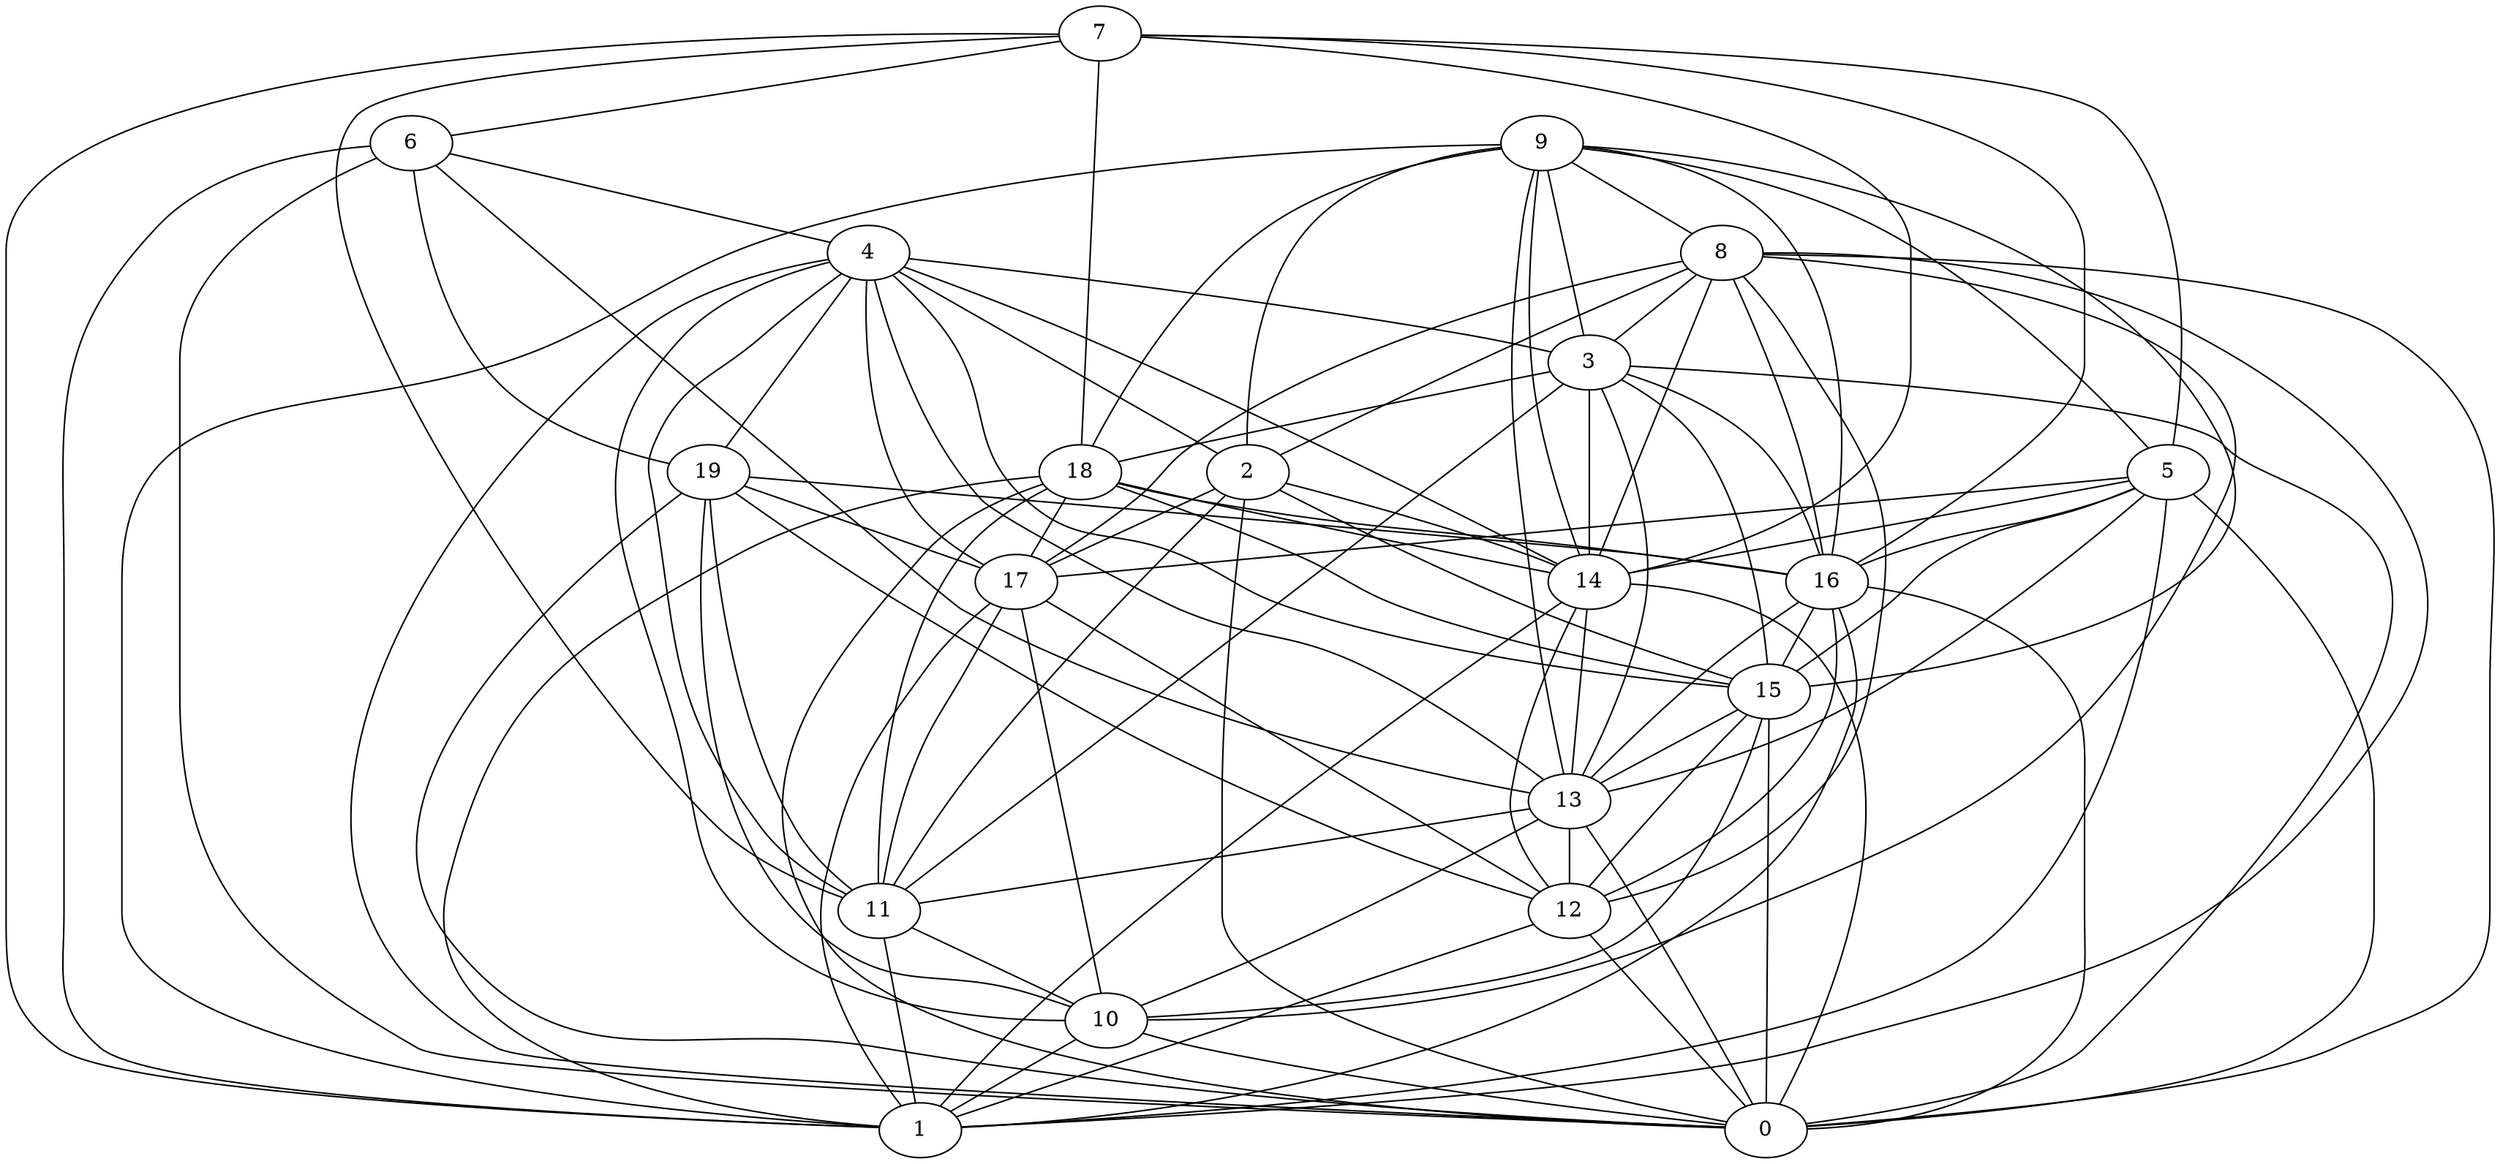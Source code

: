 digraph GG_graph {

subgraph G_graph {
edge [color = black]
"14" -> "12" [dir = none]
"14" -> "1" [dir = none]
"5" -> "14" [dir = none]
"5" -> "1" [dir = none]
"5" -> "17" [dir = none]
"5" -> "0" [dir = none]
"5" -> "15" [dir = none]
"12" -> "0" [dir = none]
"6" -> "19" [dir = none]
"6" -> "1" [dir = none]
"19" -> "11" [dir = none]
"19" -> "10" [dir = none]
"2" -> "14" [dir = none]
"2" -> "15" [dir = none]
"2" -> "0" [dir = none]
"2" -> "17" [dir = none]
"2" -> "11" [dir = none]
"10" -> "0" [dir = none]
"10" -> "1" [dir = none]
"9" -> "15" [dir = none]
"9" -> "1" [dir = none]
"9" -> "5" [dir = none]
"13" -> "10" [dir = none]
"15" -> "10" [dir = none]
"15" -> "12" [dir = none]
"15" -> "13" [dir = none]
"4" -> "14" [dir = none]
"4" -> "13" [dir = none]
"4" -> "11" [dir = none]
"4" -> "19" [dir = none]
"4" -> "3" [dir = none]
"4" -> "15" [dir = none]
"4" -> "10" [dir = none]
"4" -> "0" [dir = none]
"18" -> "1" [dir = none]
"18" -> "17" [dir = none]
"18" -> "14" [dir = none]
"18" -> "15" [dir = none]
"18" -> "0" [dir = none]
"7" -> "11" [dir = none]
"7" -> "16" [dir = none]
"7" -> "6" [dir = none]
"7" -> "14" [dir = none]
"7" -> "1" [dir = none]
"7" -> "5" [dir = none]
"17" -> "12" [dir = none]
"8" -> "10" [dir = none]
"8" -> "2" [dir = none]
"8" -> "16" [dir = none]
"8" -> "1" [dir = none]
"8" -> "3" [dir = none]
"3" -> "0" [dir = none]
"3" -> "15" [dir = none]
"3" -> "16" [dir = none]
"3" -> "14" [dir = none]
"16" -> "0" [dir = none]
"16" -> "15" [dir = none]
"8" -> "17" [dir = none]
"5" -> "13" [dir = none]
"4" -> "17" [dir = none]
"11" -> "1" [dir = none]
"13" -> "11" [dir = none]
"19" -> "12" [dir = none]
"6" -> "4" [dir = none]
"6" -> "0" [dir = none]
"14" -> "0" [dir = none]
"16" -> "1" [dir = none]
"9" -> "2" [dir = none]
"8" -> "14" [dir = none]
"9" -> "18" [dir = none]
"9" -> "3" [dir = none]
"19" -> "16" [dir = none]
"18" -> "11" [dir = none]
"5" -> "16" [dir = none]
"9" -> "8" [dir = none]
"12" -> "1" [dir = none]
"9" -> "13" [dir = none]
"16" -> "13" [dir = none]
"17" -> "1" [dir = none]
"19" -> "17" [dir = none]
"8" -> "12" [dir = none]
"14" -> "13" [dir = none]
"17" -> "10" [dir = none]
"3" -> "18" [dir = none]
"17" -> "11" [dir = none]
"11" -> "10" [dir = none]
"16" -> "12" [dir = none]
"15" -> "0" [dir = none]
"7" -> "18" [dir = none]
"3" -> "11" [dir = none]
"18" -> "16" [dir = none]
"8" -> "0" [dir = none]
"13" -> "12" [dir = none]
"9" -> "16" [dir = none]
"19" -> "0" [dir = none]
"3" -> "13" [dir = none]
"6" -> "13" [dir = none]
"13" -> "0" [dir = none]
"4" -> "2" [dir = none]
"9" -> "14" [dir = none]
}

}
